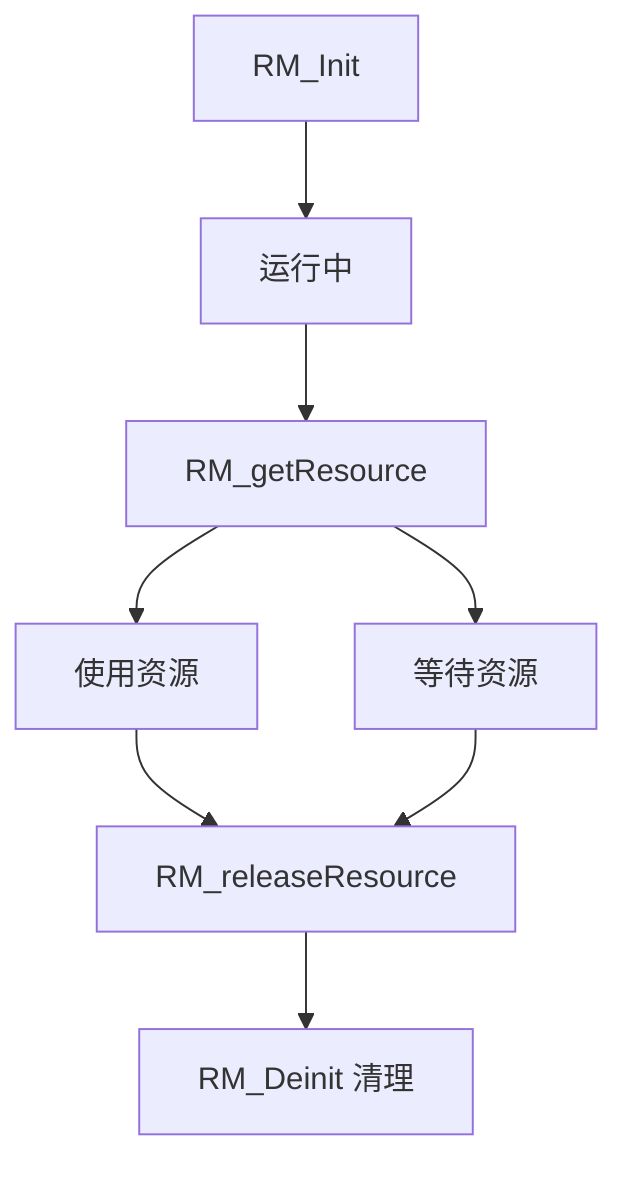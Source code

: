 flowchart TD
  INIT[RM_Init] --> RUN[运行中]
  RUN --> GET[RM_getResource]
  GET --> USE[使用资源]
  GET --> WAIT[等待资源]
  USE --> REL[RM_releaseResource]
  WAIT --> REL
  REL --> DEINIT[RM_Deinit 清理]